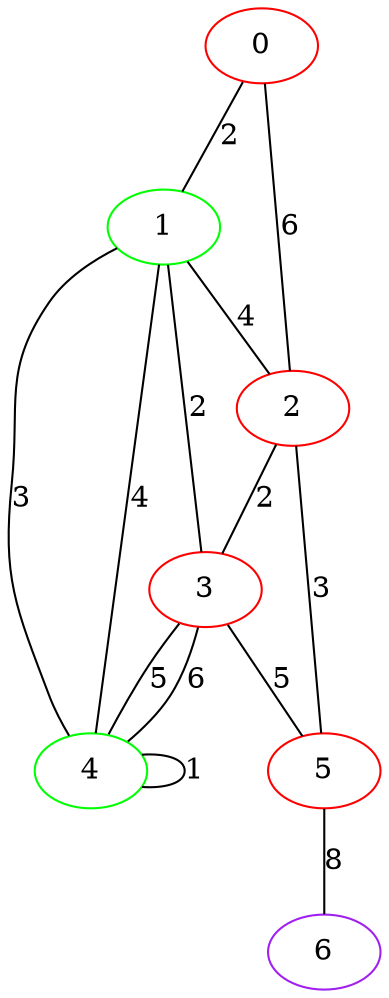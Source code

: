 graph "" {
0 [color=red, weight=1];
1 [color=green, weight=2];
2 [color=red, weight=1];
3 [color=red, weight=1];
4 [color=green, weight=2];
5 [color=red, weight=1];
6 [color=purple, weight=4];
0 -- 1  [key=0, label=2];
0 -- 2  [key=0, label=6];
1 -- 2  [key=0, label=4];
1 -- 3  [key=0, label=2];
1 -- 4  [key=0, label=3];
1 -- 4  [key=1, label=4];
2 -- 3  [key=0, label=2];
2 -- 5  [key=0, label=3];
3 -- 4  [key=0, label=5];
3 -- 4  [key=1, label=6];
3 -- 5  [key=0, label=5];
4 -- 4  [key=0, label=1];
5 -- 6  [key=0, label=8];
}
